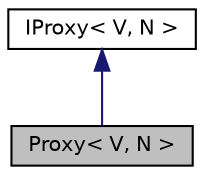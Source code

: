 digraph "Proxy&lt; V, N &gt;"
{
  edge [fontname="Helvetica",fontsize="10",labelfontname="Helvetica",labelfontsize="10"];
  node [fontname="Helvetica",fontsize="10",shape=record];
  Node1 [label="Proxy\< V, N \>",height=0.2,width=0.4,color="black", fillcolor="grey75", style="filled", fontcolor="black"];
  Node2 -> Node1 [dir="back",color="midnightblue",fontsize="10",style="solid",fontname="Helvetica"];
  Node2 [label="IProxy\< V, N \>",height=0.2,width=0.4,color="black", fillcolor="white", style="filled",URL="$class_i_proxy.html",tooltip="интерфейс проски класса "];
}
